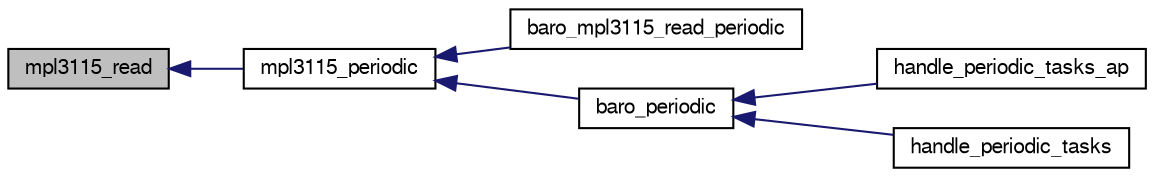 digraph "mpl3115_read"
{
  edge [fontname="FreeSans",fontsize="10",labelfontname="FreeSans",labelfontsize="10"];
  node [fontname="FreeSans",fontsize="10",shape=record];
  rankdir="LR";
  Node1 [label="mpl3115_read",height=0.2,width=0.4,color="black", fillcolor="grey75", style="filled", fontcolor="black"];
  Node1 -> Node2 [dir="back",color="midnightblue",fontsize="10",style="solid",fontname="FreeSans"];
  Node2 [label="mpl3115_periodic",height=0.2,width=0.4,color="black", fillcolor="white", style="filled",URL="$mpl3115_8h.html#a82e215609eadefc64ac7198d2a1db1b6"];
  Node2 -> Node3 [dir="back",color="midnightblue",fontsize="10",style="solid",fontname="FreeSans"];
  Node3 [label="baro_mpl3115_read_periodic",height=0.2,width=0.4,color="black", fillcolor="white", style="filled",URL="$baro__mpl3115_8h.html#a28dec6a30759de1ada1c88d5eab50d98"];
  Node2 -> Node4 [dir="back",color="midnightblue",fontsize="10",style="solid",fontname="FreeSans"];
  Node4 [label="baro_periodic",height=0.2,width=0.4,color="black", fillcolor="white", style="filled",URL="$baro_8h.html#a23ed77c56ba44b3ed3cc3b8e378bdb00"];
  Node4 -> Node5 [dir="back",color="midnightblue",fontsize="10",style="solid",fontname="FreeSans"];
  Node5 [label="handle_periodic_tasks_ap",height=0.2,width=0.4,color="black", fillcolor="white", style="filled",URL="$fixedwing_2main__ap_8h.html#a43fd973b44bcc2c2583cf8287048212f"];
  Node4 -> Node6 [dir="back",color="midnightblue",fontsize="10",style="solid",fontname="FreeSans"];
  Node6 [label="handle_periodic_tasks",height=0.2,width=0.4,color="black", fillcolor="white", style="filled",URL="$rover_2main__ap_8h.html#ab79bb049ce85bf2ed3a75c6b12c02bcb"];
}
